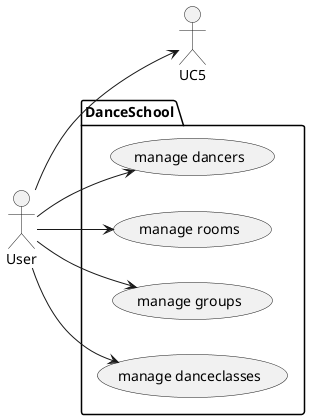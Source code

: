 @startuml
left to right direction
actor User as user

package DanceSchool {
  usecase "manage dancers" as UC1
  usecase "manage rooms" as UC2
  usecase "manage groups" as UC3
  usecase "manage danceclasses" as UC4
}

user --> UC1
user --> UC2
user --> UC3
user --> UC4
user --> UC5
@enduml